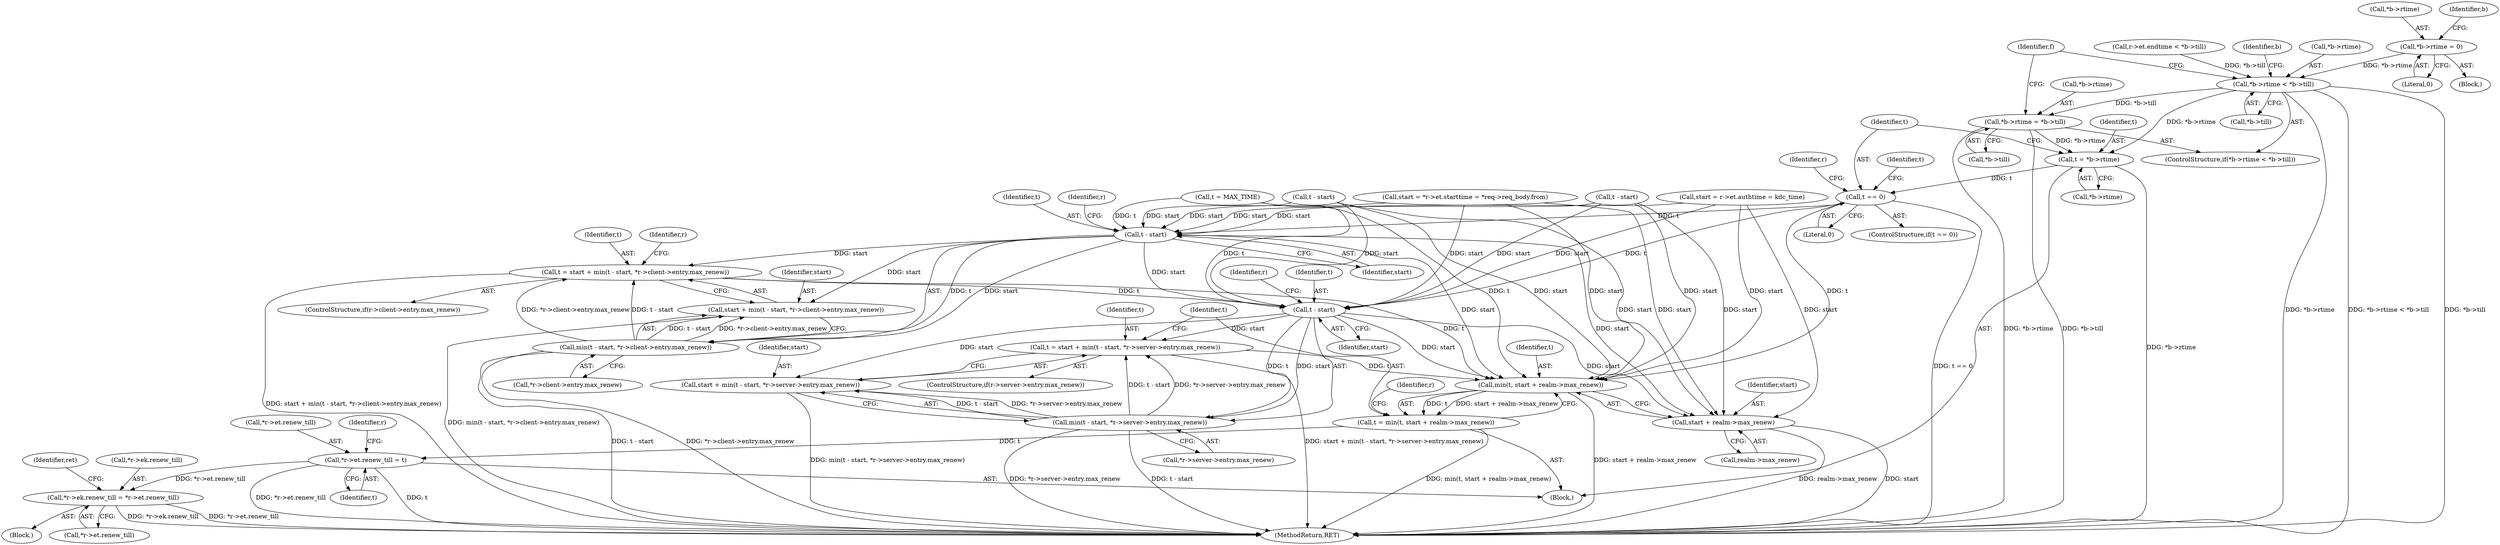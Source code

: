 digraph "0_heimdal_1a6a6e462dc2ac6111f9e02c6852ddec4849b887@pointer" {
"1001500" [label="(Call,*b->rtime = 0)"];
"1001507" [label="(Call,*b->rtime < *b->till)"];
"1001516" [label="(Call,*b->rtime = *b->till)"];
"1001534" [label="(Call,t = *b->rtime)"];
"1001541" [label="(Call,t == 0)"];
"1001560" [label="(Call,t - start)"];
"1001555" [label="(Call,t = start + min(t - start, *r->client->entry.max_renew))"];
"1001584" [label="(Call,t - start)"];
"1001579" [label="(Call,t = start + min(t - start, *r->server->entry.max_renew))"];
"1001597" [label="(Call,min(t, start + realm->max_renew))"];
"1001595" [label="(Call,t = min(t, start + realm->max_renew))"];
"1001610" [label="(Call,*r->et.renew_till = t)"];
"1002108" [label="(Call,*r->ek.renew_till = *r->et.renew_till)"];
"1001581" [label="(Call,start + min(t - start, *r->server->entry.max_renew))"];
"1001583" [label="(Call,min(t - start, *r->server->entry.max_renew))"];
"1001599" [label="(Call,start + realm->max_renew)"];
"1001557" [label="(Call,start + min(t - start, *r->client->entry.max_renew))"];
"1001559" [label="(Call,min(t - start, *r->client->entry.max_renew))"];
"1001441" [label="(Call,t - start)"];
"1001545" [label="(Identifier,t)"];
"1001544" [label="(Call,t = MAX_TIME)"];
"1001622" [label="(Identifier,r)"];
"1001512" [label="(Call,*b->till)"];
"1001562" [label="(Identifier,start)"];
"1001516" [label="(Call,*b->rtime = *b->till)"];
"1001567" [label="(Identifier,r)"];
"1001557" [label="(Call,start + min(t - start, *r->client->entry.max_renew))"];
"1001580" [label="(Identifier,t)"];
"1001559" [label="(Call,min(t - start, *r->client->entry.max_renew))"];
"1001563" [label="(Call,*r->client->entry.max_renew)"];
"1001551" [label="(Identifier,r)"];
"1001575" [label="(Identifier,r)"];
"1001579" [label="(Call,t = start + min(t - start, *r->server->entry.max_renew))"];
"1001501" [label="(Call,*b->rtime)"];
"1001536" [label="(Call,*b->rtime)"];
"1001598" [label="(Identifier,t)"];
"1001558" [label="(Identifier,start)"];
"1001533" [label="(Block,)"];
"1001583" [label="(Call,min(t - start, *r->server->entry.max_renew))"];
"1001560" [label="(Call,t - start)"];
"1001535" [label="(Identifier,t)"];
"1001595" [label="(Call,t = min(t, start + realm->max_renew))"];
"1001334" [label="(Call,start = r->et.authtime = kdc_time)"];
"1001510" [label="(Identifier,b)"];
"1001360" [label="(Call,start = *r->et.starttime = *req->req_body.from)"];
"1001417" [label="(Call,t - start)"];
"1001581" [label="(Call,start + min(t - start, *r->server->entry.max_renew))"];
"1001507" [label="(Call,*b->rtime < *b->till)"];
"1002122" [label="(Identifier,ret)"];
"1001521" [label="(Call,*b->till)"];
"1001543" [label="(Literal,0)"];
"1001540" [label="(ControlStructure,if(t == 0))"];
"1001587" [label="(Call,*r->server->entry.max_renew)"];
"1001555" [label="(Call,t = start + min(t - start, *r->client->entry.max_renew))"];
"1001611" [label="(Call,*r->et.renew_till)"];
"1001500" [label="(Call,*b->rtime = 0)"];
"1001556" [label="(Identifier,t)"];
"1001600" [label="(Identifier,start)"];
"1001506" [label="(ControlStructure,if(*b->rtime < *b->till))"];
"1001571" [label="(ControlStructure,if(r->server->entry.max_renew))"];
"1001586" [label="(Identifier,start)"];
"1001601" [label="(Call,realm->max_renew)"];
"1001541" [label="(Call,t == 0)"];
"1002101" [label="(Block,)"];
"1001505" [label="(Literal,0)"];
"1001585" [label="(Identifier,t)"];
"1001617" [label="(Identifier,t)"];
"1001473" [label="(Call,r->et.endtime < *b->till)"];
"1001596" [label="(Identifier,t)"];
"1002108" [label="(Call,*r->ek.renew_till = *r->et.renew_till)"];
"1001542" [label="(Identifier,t)"];
"1001597" [label="(Call,min(t, start + realm->max_renew))"];
"1001610" [label="(Call,*r->et.renew_till = t)"];
"1001534" [label="(Call,t = *b->rtime)"];
"1001584" [label="(Call,t - start)"];
"1001599" [label="(Call,start + realm->max_renew)"];
"1002688" [label="(MethodReturn,RET)"];
"1001517" [label="(Call,*b->rtime)"];
"1001495" [label="(Block,)"];
"1001561" [label="(Identifier,t)"];
"1001591" [label="(Identifier,r)"];
"1001607" [label="(Identifier,r)"];
"1001519" [label="(Identifier,b)"];
"1001547" [label="(ControlStructure,if(r->client->entry.max_renew))"];
"1001528" [label="(Identifier,f)"];
"1001582" [label="(Identifier,start)"];
"1002115" [label="(Call,*r->et.renew_till)"];
"1002109" [label="(Call,*r->ek.renew_till)"];
"1001508" [label="(Call,*b->rtime)"];
"1001500" -> "1001495"  [label="AST: "];
"1001500" -> "1001505"  [label="CFG: "];
"1001501" -> "1001500"  [label="AST: "];
"1001505" -> "1001500"  [label="AST: "];
"1001510" -> "1001500"  [label="CFG: "];
"1001500" -> "1001507"  [label="DDG: *b->rtime"];
"1001507" -> "1001506"  [label="AST: "];
"1001507" -> "1001512"  [label="CFG: "];
"1001508" -> "1001507"  [label="AST: "];
"1001512" -> "1001507"  [label="AST: "];
"1001519" -> "1001507"  [label="CFG: "];
"1001528" -> "1001507"  [label="CFG: "];
"1001507" -> "1002688"  [label="DDG: *b->till"];
"1001507" -> "1002688"  [label="DDG: *b->rtime"];
"1001507" -> "1002688"  [label="DDG: *b->rtime < *b->till"];
"1001473" -> "1001507"  [label="DDG: *b->till"];
"1001507" -> "1001516"  [label="DDG: *b->till"];
"1001507" -> "1001534"  [label="DDG: *b->rtime"];
"1001516" -> "1001506"  [label="AST: "];
"1001516" -> "1001521"  [label="CFG: "];
"1001517" -> "1001516"  [label="AST: "];
"1001521" -> "1001516"  [label="AST: "];
"1001528" -> "1001516"  [label="CFG: "];
"1001516" -> "1002688"  [label="DDG: *b->rtime"];
"1001516" -> "1002688"  [label="DDG: *b->till"];
"1001516" -> "1001534"  [label="DDG: *b->rtime"];
"1001534" -> "1001533"  [label="AST: "];
"1001534" -> "1001536"  [label="CFG: "];
"1001535" -> "1001534"  [label="AST: "];
"1001536" -> "1001534"  [label="AST: "];
"1001542" -> "1001534"  [label="CFG: "];
"1001534" -> "1002688"  [label="DDG: *b->rtime"];
"1001534" -> "1001541"  [label="DDG: t"];
"1001541" -> "1001540"  [label="AST: "];
"1001541" -> "1001543"  [label="CFG: "];
"1001542" -> "1001541"  [label="AST: "];
"1001543" -> "1001541"  [label="AST: "];
"1001545" -> "1001541"  [label="CFG: "];
"1001551" -> "1001541"  [label="CFG: "];
"1001541" -> "1002688"  [label="DDG: t == 0"];
"1001541" -> "1001560"  [label="DDG: t"];
"1001541" -> "1001584"  [label="DDG: t"];
"1001541" -> "1001597"  [label="DDG: t"];
"1001560" -> "1001559"  [label="AST: "];
"1001560" -> "1001562"  [label="CFG: "];
"1001561" -> "1001560"  [label="AST: "];
"1001562" -> "1001560"  [label="AST: "];
"1001567" -> "1001560"  [label="CFG: "];
"1001560" -> "1001555"  [label="DDG: start"];
"1001560" -> "1001557"  [label="DDG: start"];
"1001560" -> "1001559"  [label="DDG: t"];
"1001560" -> "1001559"  [label="DDG: start"];
"1001544" -> "1001560"  [label="DDG: t"];
"1001334" -> "1001560"  [label="DDG: start"];
"1001360" -> "1001560"  [label="DDG: start"];
"1001441" -> "1001560"  [label="DDG: start"];
"1001417" -> "1001560"  [label="DDG: start"];
"1001560" -> "1001584"  [label="DDG: start"];
"1001560" -> "1001597"  [label="DDG: start"];
"1001560" -> "1001599"  [label="DDG: start"];
"1001555" -> "1001547"  [label="AST: "];
"1001555" -> "1001557"  [label="CFG: "];
"1001556" -> "1001555"  [label="AST: "];
"1001557" -> "1001555"  [label="AST: "];
"1001575" -> "1001555"  [label="CFG: "];
"1001555" -> "1002688"  [label="DDG: start + min(t - start, *r->client->entry.max_renew)"];
"1001559" -> "1001555"  [label="DDG: t - start"];
"1001559" -> "1001555"  [label="DDG: *r->client->entry.max_renew"];
"1001555" -> "1001584"  [label="DDG: t"];
"1001555" -> "1001597"  [label="DDG: t"];
"1001584" -> "1001583"  [label="AST: "];
"1001584" -> "1001586"  [label="CFG: "];
"1001585" -> "1001584"  [label="AST: "];
"1001586" -> "1001584"  [label="AST: "];
"1001591" -> "1001584"  [label="CFG: "];
"1001584" -> "1001579"  [label="DDG: start"];
"1001584" -> "1001581"  [label="DDG: start"];
"1001584" -> "1001583"  [label="DDG: t"];
"1001584" -> "1001583"  [label="DDG: start"];
"1001544" -> "1001584"  [label="DDG: t"];
"1001334" -> "1001584"  [label="DDG: start"];
"1001360" -> "1001584"  [label="DDG: start"];
"1001441" -> "1001584"  [label="DDG: start"];
"1001417" -> "1001584"  [label="DDG: start"];
"1001584" -> "1001597"  [label="DDG: start"];
"1001584" -> "1001599"  [label="DDG: start"];
"1001579" -> "1001571"  [label="AST: "];
"1001579" -> "1001581"  [label="CFG: "];
"1001580" -> "1001579"  [label="AST: "];
"1001581" -> "1001579"  [label="AST: "];
"1001596" -> "1001579"  [label="CFG: "];
"1001579" -> "1002688"  [label="DDG: start + min(t - start, *r->server->entry.max_renew)"];
"1001583" -> "1001579"  [label="DDG: t - start"];
"1001583" -> "1001579"  [label="DDG: *r->server->entry.max_renew"];
"1001579" -> "1001597"  [label="DDG: t"];
"1001597" -> "1001595"  [label="AST: "];
"1001597" -> "1001599"  [label="CFG: "];
"1001598" -> "1001597"  [label="AST: "];
"1001599" -> "1001597"  [label="AST: "];
"1001595" -> "1001597"  [label="CFG: "];
"1001597" -> "1002688"  [label="DDG: start + realm->max_renew"];
"1001597" -> "1001595"  [label="DDG: t"];
"1001597" -> "1001595"  [label="DDG: start + realm->max_renew"];
"1001544" -> "1001597"  [label="DDG: t"];
"1001334" -> "1001597"  [label="DDG: start"];
"1001360" -> "1001597"  [label="DDG: start"];
"1001441" -> "1001597"  [label="DDG: start"];
"1001417" -> "1001597"  [label="DDG: start"];
"1001595" -> "1001533"  [label="AST: "];
"1001596" -> "1001595"  [label="AST: "];
"1001607" -> "1001595"  [label="CFG: "];
"1001595" -> "1002688"  [label="DDG: min(t, start + realm->max_renew)"];
"1001595" -> "1001610"  [label="DDG: t"];
"1001610" -> "1001533"  [label="AST: "];
"1001610" -> "1001617"  [label="CFG: "];
"1001611" -> "1001610"  [label="AST: "];
"1001617" -> "1001610"  [label="AST: "];
"1001622" -> "1001610"  [label="CFG: "];
"1001610" -> "1002688"  [label="DDG: *r->et.renew_till"];
"1001610" -> "1002688"  [label="DDG: t"];
"1001610" -> "1002108"  [label="DDG: *r->et.renew_till"];
"1002108" -> "1002101"  [label="AST: "];
"1002108" -> "1002115"  [label="CFG: "];
"1002109" -> "1002108"  [label="AST: "];
"1002115" -> "1002108"  [label="AST: "];
"1002122" -> "1002108"  [label="CFG: "];
"1002108" -> "1002688"  [label="DDG: *r->ek.renew_till"];
"1002108" -> "1002688"  [label="DDG: *r->et.renew_till"];
"1001581" -> "1001583"  [label="CFG: "];
"1001582" -> "1001581"  [label="AST: "];
"1001583" -> "1001581"  [label="AST: "];
"1001581" -> "1002688"  [label="DDG: min(t - start, *r->server->entry.max_renew)"];
"1001583" -> "1001581"  [label="DDG: t - start"];
"1001583" -> "1001581"  [label="DDG: *r->server->entry.max_renew"];
"1001583" -> "1001587"  [label="CFG: "];
"1001587" -> "1001583"  [label="AST: "];
"1001583" -> "1002688"  [label="DDG: *r->server->entry.max_renew"];
"1001583" -> "1002688"  [label="DDG: t - start"];
"1001599" -> "1001601"  [label="CFG: "];
"1001600" -> "1001599"  [label="AST: "];
"1001601" -> "1001599"  [label="AST: "];
"1001599" -> "1002688"  [label="DDG: start"];
"1001599" -> "1002688"  [label="DDG: realm->max_renew"];
"1001334" -> "1001599"  [label="DDG: start"];
"1001360" -> "1001599"  [label="DDG: start"];
"1001441" -> "1001599"  [label="DDG: start"];
"1001417" -> "1001599"  [label="DDG: start"];
"1001557" -> "1001559"  [label="CFG: "];
"1001558" -> "1001557"  [label="AST: "];
"1001559" -> "1001557"  [label="AST: "];
"1001557" -> "1002688"  [label="DDG: min(t - start, *r->client->entry.max_renew)"];
"1001559" -> "1001557"  [label="DDG: t - start"];
"1001559" -> "1001557"  [label="DDG: *r->client->entry.max_renew"];
"1001559" -> "1001563"  [label="CFG: "];
"1001563" -> "1001559"  [label="AST: "];
"1001559" -> "1002688"  [label="DDG: *r->client->entry.max_renew"];
"1001559" -> "1002688"  [label="DDG: t - start"];
}
